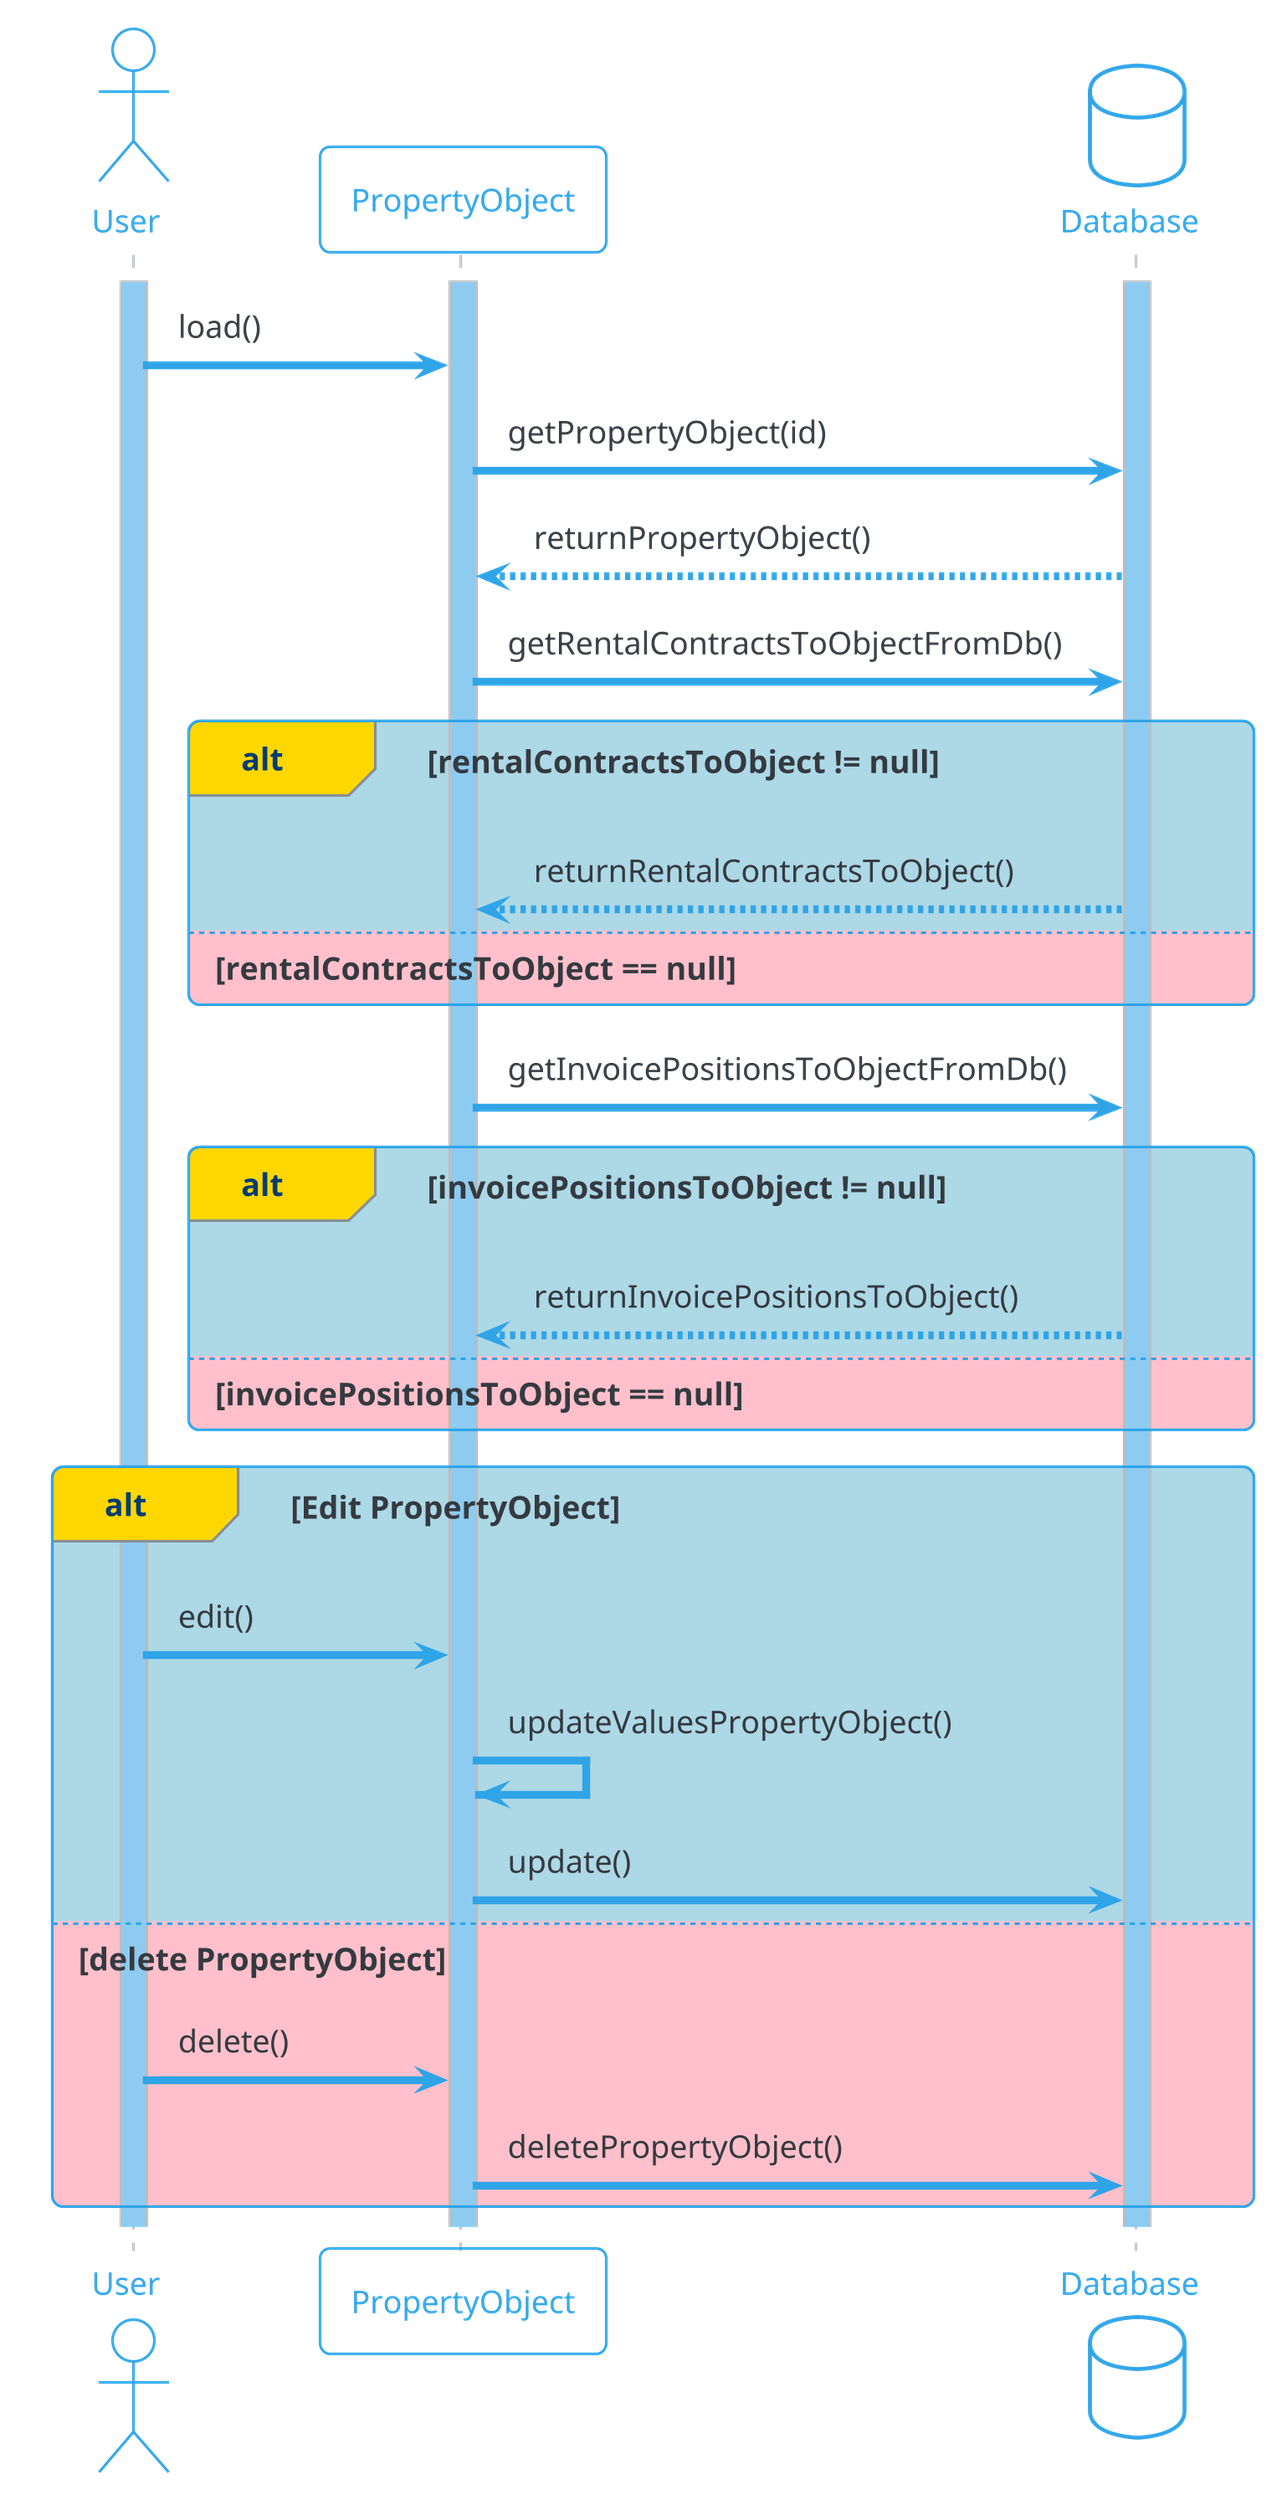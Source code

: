 @startuml objektAnsehenBearbeiten
!theme cerulean-outline

skinparam sequence {
LifeLineBackgroundColor #8ECBF1
'ParticipantPadding 2
}
skinparam dpi 300

actor User as user
activate user
participant PropertyObject as probj
database Database as db
activate db
activate probj
user -> probj : load()
probj -> db : getPropertyObject(id)
db --> probj : returnPropertyObject()
probj -> db : getRentalContractsToObjectFromDb()
alt#Gold #LightBlue rentalContractsToObject != null
db --> probj : returnRentalContractsToObject()
else #Pink rentalContractsToObject == null
end 
probj -> db : getInvoicePositionsToObjectFromDb()
alt#Gold #LightBlue invoicePositionsToObject != null
db --> probj : returnInvoicePositionsToObject()
else #Pink invoicePositionsToObject == null
end 
alt#Gold #LightBlue Edit PropertyObject
user -> probj : edit()
probj ->probj : updateValuesPropertyObject()  
probj ->db : update()
else #Pink delete PropertyObject
user -> probj : delete()
probj ->db : deletePropertyObject()
end 
@enduml

